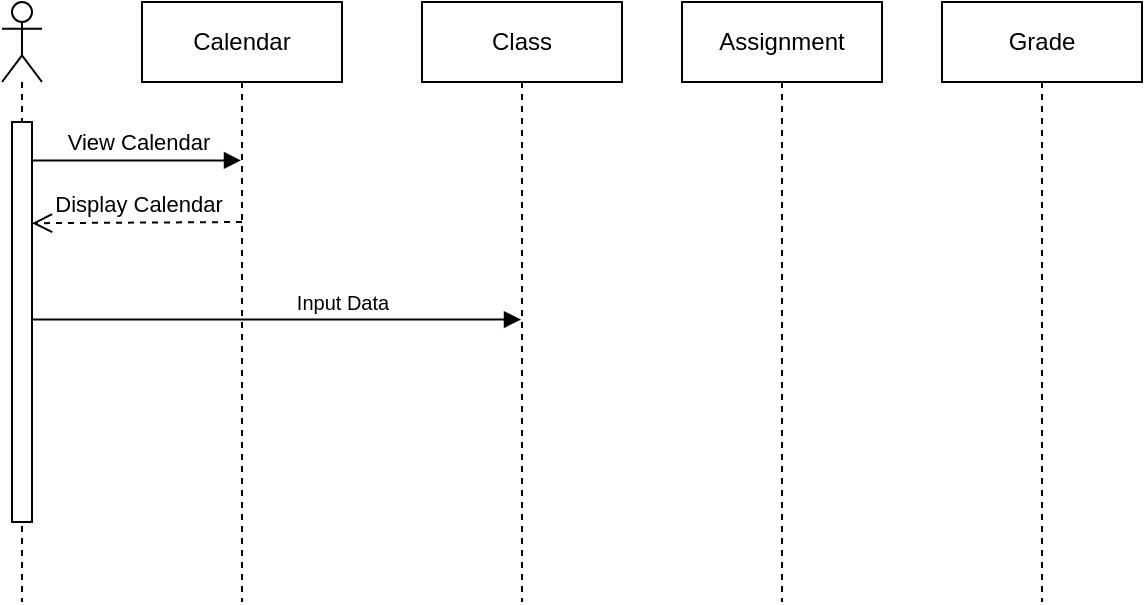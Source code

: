 <mxfile version="12.2.3" type="github" pages="1"><diagram id="DYiv6ho6aOKQlm7IbqUo" name="Page-1"><mxGraphModel dx="704" dy="350" grid="1" gridSize="10" guides="1" tooltips="1" connect="1" arrows="1" fold="1" page="1" pageScale="1" pageWidth="850" pageHeight="1100" math="0" shadow="0"><root><mxCell id="0"/><mxCell id="1" parent="0"/><mxCell id="WDv6F4QW04f4AdGiOpo--1" value="" style="shape=umlLifeline;participant=umlActor;perimeter=lifelinePerimeter;whiteSpace=wrap;html=1;container=1;collapsible=0;recursiveResize=0;verticalAlign=top;spacingTop=36;labelBackgroundColor=#ffffff;outlineConnect=0;" vertex="1" parent="1"><mxGeometry x="40" y="40" width="20" height="300" as="geometry"/></mxCell><mxCell id="WDv6F4QW04f4AdGiOpo--7" value="" style="html=1;points=[];perimeter=orthogonalPerimeter;" vertex="1" parent="WDv6F4QW04f4AdGiOpo--1"><mxGeometry x="5" y="60" width="10" height="200" as="geometry"/></mxCell><mxCell id="WDv6F4QW04f4AdGiOpo--2" value="Calendar" style="shape=umlLifeline;perimeter=lifelinePerimeter;whiteSpace=wrap;html=1;container=1;collapsible=0;recursiveResize=0;outlineConnect=0;" vertex="1" parent="1"><mxGeometry x="110" y="40" width="100" height="300" as="geometry"/></mxCell><mxCell id="WDv6F4QW04f4AdGiOpo--3" value="Class" style="shape=umlLifeline;perimeter=lifelinePerimeter;whiteSpace=wrap;html=1;container=1;collapsible=0;recursiveResize=0;outlineConnect=0;" vertex="1" parent="1"><mxGeometry x="250" y="40" width="100" height="300" as="geometry"/></mxCell><mxCell id="WDv6F4QW04f4AdGiOpo--4" value="Assignment" style="shape=umlLifeline;perimeter=lifelinePerimeter;whiteSpace=wrap;html=1;container=1;collapsible=0;recursiveResize=0;outlineConnect=0;" vertex="1" parent="1"><mxGeometry x="380" y="40" width="100" height="300" as="geometry"/></mxCell><mxCell id="WDv6F4QW04f4AdGiOpo--8" value="Grade" style="shape=umlLifeline;perimeter=lifelinePerimeter;whiteSpace=wrap;html=1;container=1;collapsible=0;recursiveResize=0;outlineConnect=0;" vertex="1" parent="1"><mxGeometry x="510" y="40" width="100" height="300" as="geometry"/></mxCell><mxCell id="WDv6F4QW04f4AdGiOpo--9" value="View Calendar" style="html=1;verticalAlign=bottom;endArrow=block;exitX=1;exitY=0.096;exitDx=0;exitDy=0;exitPerimeter=0;" edge="1" parent="1" source="WDv6F4QW04f4AdGiOpo--7" target="WDv6F4QW04f4AdGiOpo--2"><mxGeometry width="80" relative="1" as="geometry"><mxPoint x="60" y="120" as="sourcePoint"/><mxPoint x="140" y="120" as="targetPoint"/></mxGeometry></mxCell><mxCell id="WDv6F4QW04f4AdGiOpo--10" value="Display Calendar" style="html=1;verticalAlign=bottom;endArrow=open;dashed=1;endSize=8;entryX=1;entryY=0.253;entryDx=0;entryDy=0;entryPerimeter=0;" edge="1" parent="1" target="WDv6F4QW04f4AdGiOpo--7"><mxGeometry relative="1" as="geometry"><mxPoint x="160" y="150" as="sourcePoint"/><mxPoint x="60" y="150" as="targetPoint"/></mxGeometry></mxCell><mxCell id="WDv6F4QW04f4AdGiOpo--16" value="Input Data" style="html=1;verticalAlign=bottom;endArrow=block;fontSize=10;exitX=1;exitY=0.494;exitDx=0;exitDy=0;exitPerimeter=0;" edge="1" parent="1"><mxGeometry x="0.268" width="80" relative="1" as="geometry"><mxPoint x="55" y="198.8" as="sourcePoint"/><mxPoint x="299.5" y="198.8" as="targetPoint"/><mxPoint as="offset"/></mxGeometry></mxCell></root></mxGraphModel></diagram></mxfile>